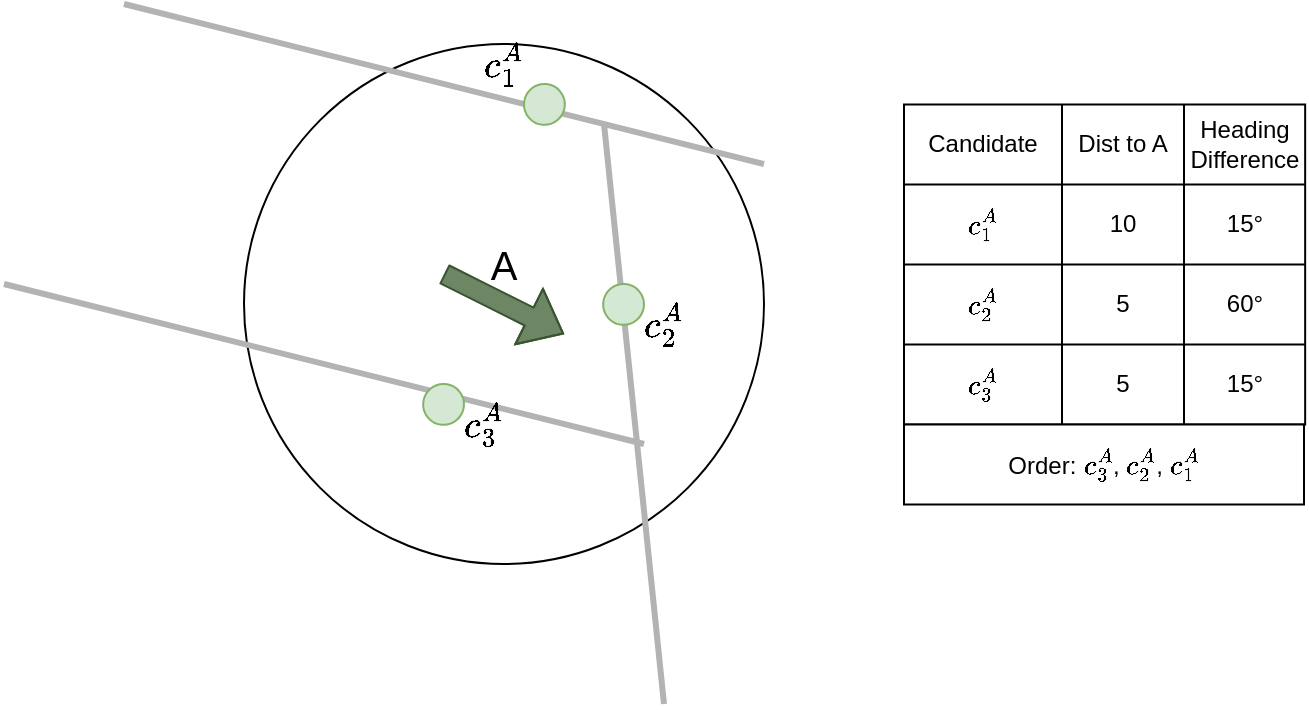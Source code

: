 <?xml version="1.0"?>
<mxfile version="13.4.8" pages="3">
  <diagram id="nMU7_-hp6oQK5nTuXxln" name="Candidates-heading">
    <mxGraphModel dx="2" dy="1" grid="1" gridSize="10" guides="1" tooltips="1" connect="1" arrows="1" fold="1" page="1" pageScale="1" pageWidth="827" pageHeight="1169" math="1" shadow="0">
      <root>
        <mxCell id="VQT5HNJwsKpY1a4LKbnL-0"/>
        <mxCell id="VQT5HNJwsKpY1a4LKbnL-1" parent="VQT5HNJwsKpY1a4LKbnL-0"/>
        <mxCell id="pDab4DuFbxdiUeqF_Vhw-0" value="" style="ellipse;whiteSpace=wrap;html=1;aspect=fixed;fillColor=none;" parent="VQT5HNJwsKpY1a4LKbnL-1" vertex="1">
          <mxGeometry x="160" y="130" width="260" height="260" as="geometry"/>
        </mxCell>
        <mxCell id="pDab4DuFbxdiUeqF_Vhw-1" value="" style="endArrow=none;html=1;strokeWidth=3;fillColor=#76608a;strokeColor=#B3B3B3;" parent="VQT5HNJwsKpY1a4LKbnL-1" edge="1">
          <mxGeometry width="50" height="50" relative="1" as="geometry">
            <mxPoint x="370" y="460" as="sourcePoint"/>
            <mxPoint x="340" y="170" as="targetPoint"/>
          </mxGeometry>
        </mxCell>
        <mxCell id="pDab4DuFbxdiUeqF_Vhw-2" value="" style="endArrow=none;html=1;strokeWidth=3;fillColor=#76608a;strokeColor=#B3B3B3;" parent="VQT5HNJwsKpY1a4LKbnL-1" edge="1">
          <mxGeometry width="50" height="50" relative="1" as="geometry">
            <mxPoint x="420" y="190" as="sourcePoint"/>
            <mxPoint x="100" y="110" as="targetPoint"/>
          </mxGeometry>
        </mxCell>
        <mxCell id="pDab4DuFbxdiUeqF_Vhw-3" value="" style="ellipse;whiteSpace=wrap;html=1;aspect=fixed;fillColor=#d5e8d4;strokeColor=#82b366;rotation=5;" parent="VQT5HNJwsKpY1a4LKbnL-1" vertex="1">
          <mxGeometry x="339.58" y="250" width="20.42" height="20.42" as="geometry"/>
        </mxCell>
        <mxCell id="pDab4DuFbxdiUeqF_Vhw-4" value="" style="ellipse;whiteSpace=wrap;html=1;aspect=fixed;fillColor=#d5e8d4;strokeColor=#82b366;rotation=5;" parent="VQT5HNJwsKpY1a4LKbnL-1" vertex="1">
          <mxGeometry x="300" y="150" width="20.42" height="20.42" as="geometry"/>
        </mxCell>
        <mxCell id="pDab4DuFbxdiUeqF_Vhw-5" value="&lt;font style=&quot;font-size: 16px&quot;&gt;`c_1^A`&lt;/font&gt;" style="text;html=1;strokeColor=none;fillColor=none;align=center;verticalAlign=middle;whiteSpace=wrap;rounded=0;fontColor=#000000;" parent="VQT5HNJwsKpY1a4LKbnL-1" vertex="1">
          <mxGeometry x="270" y="130" width="40" height="20" as="geometry"/>
        </mxCell>
        <mxCell id="pDab4DuFbxdiUeqF_Vhw-6" value="&lt;font style=&quot;font-size: 16px&quot;&gt;`c_2^A`&lt;/font&gt;" style="text;html=1;strokeColor=none;fillColor=none;align=center;verticalAlign=middle;whiteSpace=wrap;rounded=0;fontColor=#000000;" parent="VQT5HNJwsKpY1a4LKbnL-1" vertex="1">
          <mxGeometry x="350" y="260.0" width="40" height="20" as="geometry"/>
        </mxCell>
        <mxCell id="pDab4DuFbxdiUeqF_Vhw-7" style="edgeStyle=orthogonalEdgeStyle;rounded=0;orthogonalLoop=1;jettySize=auto;html=1;exitX=0.5;exitY=1;exitDx=0;exitDy=0;strokeColor=#B3B3B3;strokeWidth=3;fontColor=#000000;" parent="VQT5HNJwsKpY1a4LKbnL-1" source="pDab4DuFbxdiUeqF_Vhw-5" target="pDab4DuFbxdiUeqF_Vhw-5" edge="1">
          <mxGeometry relative="1" as="geometry"/>
        </mxCell>
        <mxCell id="pDab4DuFbxdiUeqF_Vhw-8" value="" style="shape=flexArrow;endArrow=classic;html=1;fillColor=#6d8764;strokeColor=#3A5431;" parent="VQT5HNJwsKpY1a4LKbnL-1" edge="1">
          <mxGeometry width="50" height="50" relative="1" as="geometry">
            <mxPoint x="260" y="245" as="sourcePoint"/>
            <mxPoint x="320" y="275" as="targetPoint"/>
            <Array as="points">
              <mxPoint x="280" y="255"/>
            </Array>
          </mxGeometry>
        </mxCell>
        <mxCell id="pDab4DuFbxdiUeqF_Vhw-9" value="&lt;font style=&quot;font-size: 20px&quot;&gt;A&lt;/font&gt;" style="text;html=1;strokeColor=none;fillColor=none;align=center;verticalAlign=middle;whiteSpace=wrap;rounded=0;" parent="VQT5HNJwsKpY1a4LKbnL-1" vertex="1">
          <mxGeometry x="270" y="230" width="40" height="20" as="geometry"/>
        </mxCell>
        <mxCell id="pDab4DuFbxdiUeqF_Vhw-10" value="" style="endArrow=none;html=1;strokeWidth=3;fillColor=#76608a;strokeColor=#B3B3B3;" parent="VQT5HNJwsKpY1a4LKbnL-1" edge="1">
          <mxGeometry width="50" height="50" relative="1" as="geometry">
            <mxPoint x="360" y="330" as="sourcePoint"/>
            <mxPoint x="40" y="250" as="targetPoint"/>
          </mxGeometry>
        </mxCell>
        <mxCell id="pDab4DuFbxdiUeqF_Vhw-11" value="" style="ellipse;whiteSpace=wrap;html=1;aspect=fixed;fillColor=#d5e8d4;strokeColor=#82b366;rotation=5;" parent="VQT5HNJwsKpY1a4LKbnL-1" vertex="1">
          <mxGeometry x="249.58" y="300" width="20.42" height="20.42" as="geometry"/>
        </mxCell>
        <mxCell id="pDab4DuFbxdiUeqF_Vhw-12" value="&lt;font style=&quot;font-size: 16px&quot;&gt;`c_3^A`&lt;/font&gt;" style="text;html=1;strokeColor=none;fillColor=none;align=center;verticalAlign=middle;whiteSpace=wrap;rounded=0;fontColor=#000000;" parent="VQT5HNJwsKpY1a4LKbnL-1" vertex="1">
          <mxGeometry x="260" y="310.0" width="40" height="20" as="geometry"/>
        </mxCell>
        <mxCell id="pDab4DuFbxdiUeqF_Vhw-13" value="" style="shape=table;html=1;whiteSpace=wrap;startSize=0;container=1;collapsible=0;childLayout=tableLayout;" parent="VQT5HNJwsKpY1a4LKbnL-1" vertex="1">
          <mxGeometry x="490" y="160.21" width="200.58" height="160" as="geometry"/>
        </mxCell>
        <mxCell id="pDab4DuFbxdiUeqF_Vhw-14" value="" style="shape=partialRectangle;html=1;whiteSpace=wrap;collapsible=0;dropTarget=0;pointerEvents=0;fillColor=none;top=0;left=0;bottom=0;right=0;points=[[0,0.5],[1,0.5]];portConstraint=eastwest;" parent="pDab4DuFbxdiUeqF_Vhw-13" vertex="1">
          <mxGeometry width="200.58" height="40" as="geometry"/>
        </mxCell>
        <mxCell id="pDab4DuFbxdiUeqF_Vhw-15" value="Candidate" style="shape=partialRectangle;html=1;whiteSpace=wrap;connectable=0;fillColor=none;top=0;left=0;bottom=0;right=0;overflow=hidden;" parent="pDab4DuFbxdiUeqF_Vhw-14" vertex="1">
          <mxGeometry width="79" height="40" as="geometry"/>
        </mxCell>
        <mxCell id="pDab4DuFbxdiUeqF_Vhw-16" value="Dist to A" style="shape=partialRectangle;html=1;whiteSpace=wrap;connectable=0;fillColor=none;top=0;left=0;bottom=0;right=0;overflow=hidden;" parent="pDab4DuFbxdiUeqF_Vhw-14" vertex="1">
          <mxGeometry x="79" width="61" height="40" as="geometry"/>
        </mxCell>
        <mxCell id="pDab4DuFbxdiUeqF_Vhw-17" value="Heading Difference" style="shape=partialRectangle;html=1;whiteSpace=wrap;connectable=0;fillColor=none;top=0;left=0;bottom=0;right=0;overflow=hidden;" parent="pDab4DuFbxdiUeqF_Vhw-14" vertex="1">
          <mxGeometry x="140" width="61" height="40" as="geometry"/>
        </mxCell>
        <mxCell id="pDab4DuFbxdiUeqF_Vhw-18" value="" style="shape=partialRectangle;html=1;whiteSpace=wrap;collapsible=0;dropTarget=0;pointerEvents=0;fillColor=none;top=0;left=0;bottom=0;right=0;points=[[0,0.5],[1,0.5]];portConstraint=eastwest;" parent="pDab4DuFbxdiUeqF_Vhw-13" vertex="1">
          <mxGeometry y="40" width="200.58" height="40" as="geometry"/>
        </mxCell>
        <mxCell id="pDab4DuFbxdiUeqF_Vhw-19" value="&lt;div&gt;`c_1^A`&lt;/div&gt;" style="shape=partialRectangle;html=1;whiteSpace=wrap;connectable=0;fillColor=none;top=0;left=0;bottom=0;right=0;overflow=hidden;" parent="pDab4DuFbxdiUeqF_Vhw-18" vertex="1">
          <mxGeometry width="79" height="40" as="geometry"/>
        </mxCell>
        <mxCell id="pDab4DuFbxdiUeqF_Vhw-20" value="10" style="shape=partialRectangle;html=1;whiteSpace=wrap;connectable=0;fillColor=none;top=0;left=0;bottom=0;right=0;overflow=hidden;" parent="pDab4DuFbxdiUeqF_Vhw-18" vertex="1">
          <mxGeometry x="79" width="61" height="40" as="geometry"/>
        </mxCell>
        <mxCell id="pDab4DuFbxdiUeqF_Vhw-21" value="15&#xB0;" style="shape=partialRectangle;html=1;whiteSpace=wrap;connectable=0;fillColor=none;top=0;left=0;bottom=0;right=0;overflow=hidden;" parent="pDab4DuFbxdiUeqF_Vhw-18" vertex="1">
          <mxGeometry x="140" width="61" height="40" as="geometry"/>
        </mxCell>
        <mxCell id="pDab4DuFbxdiUeqF_Vhw-22" value="" style="shape=partialRectangle;html=1;whiteSpace=wrap;collapsible=0;dropTarget=0;pointerEvents=0;fillColor=none;top=0;left=0;bottom=0;right=0;points=[[0,0.5],[1,0.5]];portConstraint=eastwest;" parent="pDab4DuFbxdiUeqF_Vhw-13" vertex="1">
          <mxGeometry y="80" width="200.58" height="40" as="geometry"/>
        </mxCell>
        <mxCell id="pDab4DuFbxdiUeqF_Vhw-23" value="&lt;div&gt;`c_2^A`&lt;/div&gt;" style="shape=partialRectangle;html=1;whiteSpace=wrap;connectable=0;fillColor=none;top=0;left=0;bottom=0;right=0;overflow=hidden;" parent="pDab4DuFbxdiUeqF_Vhw-22" vertex="1">
          <mxGeometry width="79" height="40" as="geometry"/>
        </mxCell>
        <mxCell id="pDab4DuFbxdiUeqF_Vhw-24" value="5" style="shape=partialRectangle;html=1;whiteSpace=wrap;connectable=0;fillColor=none;top=0;left=0;bottom=0;right=0;overflow=hidden;" parent="pDab4DuFbxdiUeqF_Vhw-22" vertex="1">
          <mxGeometry x="79" width="61" height="40" as="geometry"/>
        </mxCell>
        <mxCell id="pDab4DuFbxdiUeqF_Vhw-25" value="60&#xB0;" style="shape=partialRectangle;html=1;whiteSpace=wrap;connectable=0;fillColor=none;top=0;left=0;bottom=0;right=0;overflow=hidden;" parent="pDab4DuFbxdiUeqF_Vhw-22" vertex="1">
          <mxGeometry x="140" width="61" height="40" as="geometry"/>
        </mxCell>
        <mxCell id="pDab4DuFbxdiUeqF_Vhw-26" style="shape=partialRectangle;html=1;whiteSpace=wrap;collapsible=0;dropTarget=0;pointerEvents=0;fillColor=none;top=0;left=0;bottom=0;right=0;points=[[0,0.5],[1,0.5]];portConstraint=eastwest;" parent="pDab4DuFbxdiUeqF_Vhw-13" vertex="1">
          <mxGeometry y="120" width="200.58" height="40" as="geometry"/>
        </mxCell>
        <mxCell id="pDab4DuFbxdiUeqF_Vhw-27" value="&lt;div&gt;`c_3^A`&lt;/div&gt;" style="shape=partialRectangle;html=1;whiteSpace=wrap;connectable=0;fillColor=none;top=0;left=0;bottom=0;right=0;overflow=hidden;" parent="pDab4DuFbxdiUeqF_Vhw-26" vertex="1">
          <mxGeometry width="79" height="40" as="geometry"/>
        </mxCell>
        <mxCell id="pDab4DuFbxdiUeqF_Vhw-28" value="5" style="shape=partialRectangle;html=1;whiteSpace=wrap;connectable=0;fillColor=none;top=0;left=0;bottom=0;right=0;overflow=hidden;" parent="pDab4DuFbxdiUeqF_Vhw-26" vertex="1">
          <mxGeometry x="79" width="61" height="40" as="geometry"/>
        </mxCell>
        <mxCell id="pDab4DuFbxdiUeqF_Vhw-29" value="15&#xB0;" style="shape=partialRectangle;html=1;whiteSpace=wrap;connectable=0;fillColor=none;top=0;left=0;bottom=0;right=0;overflow=hidden;" parent="pDab4DuFbxdiUeqF_Vhw-26" vertex="1">
          <mxGeometry x="140" width="61" height="40" as="geometry"/>
        </mxCell>
        <mxCell id="pDab4DuFbxdiUeqF_Vhw-30" value="" style="shape=table;html=1;whiteSpace=wrap;startSize=0;container=1;collapsible=0;childLayout=tableLayout;" parent="VQT5HNJwsKpY1a4LKbnL-1" vertex="1">
          <mxGeometry x="490" y="320.21" width="200" height="40" as="geometry"/>
        </mxCell>
        <mxCell id="pDab4DuFbxdiUeqF_Vhw-31" value="" style="shape=partialRectangle;html=1;whiteSpace=wrap;collapsible=0;dropTarget=0;pointerEvents=0;fillColor=none;top=0;left=0;bottom=0;right=0;points=[[0,0.5],[1,0.5]];portConstraint=eastwest;" parent="pDab4DuFbxdiUeqF_Vhw-30" vertex="1">
          <mxGeometry width="200" height="40" as="geometry"/>
        </mxCell>
        <mxCell id="pDab4DuFbxdiUeqF_Vhw-32" value="&lt;div&gt;Order: `c_3^A`, `c_2^A`, `c_1^A`&lt;/div&gt;" style="shape=partialRectangle;html=1;whiteSpace=wrap;connectable=0;fillColor=none;top=0;left=0;bottom=0;right=0;overflow=hidden;" parent="pDab4DuFbxdiUeqF_Vhw-31" vertex="1">
          <mxGeometry width="200" height="40" as="geometry"/>
        </mxCell>
      </root>
    </mxGraphModel>
  </diagram>
</mxfile>
